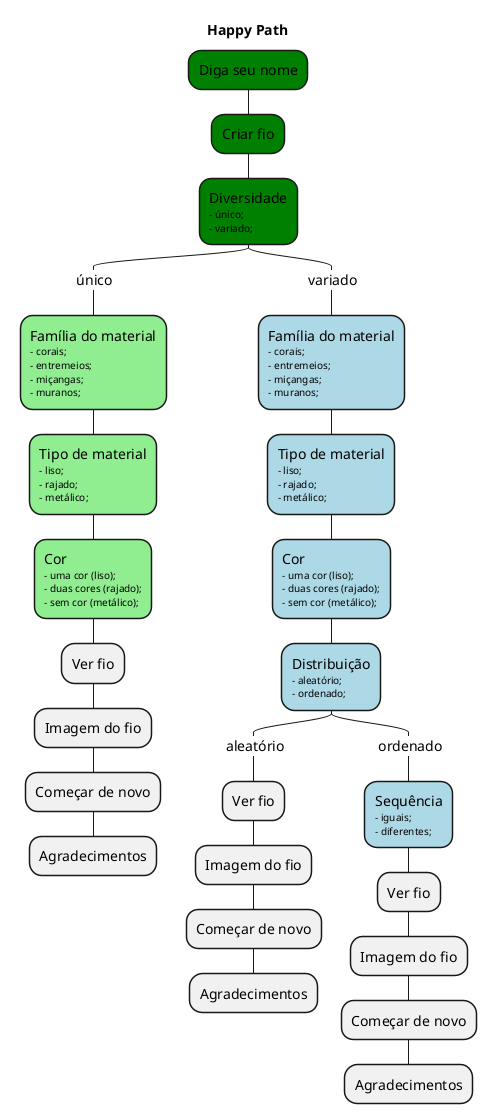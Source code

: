 @startmindmap
title Happy Path

top to bottom direction

*[#green] Diga seu nome
**[#green] Criar fio

***[#green] Diversidade\n<size: 10>- único;\n<size: 10>- variado;
****_ único
*****[#lightgreen] Família do material\n<size: 10>- corais;\n<size: 10>- entremeios;\n<size: 10>- miçangas;\n<size: 10>- muranos;
******[#lightgreen] Tipo de material\n<size: 10>- liso;\n<size: 10>- rajado;\n<size: 10>- metálico;
*******[#lightgreen] Cor\n<size: 10>- uma cor (liso);\n<size: 10>- duas cores (rajado);\n<size: 10>- sem cor (metálico);
******** Ver fio
********* Imagem do fio
********** Começar de novo
*********** Agradecimentos

****_ variado
*****[#lightblue] Família do material\n<size: 10>- corais;\n<size: 10>- entremeios;\n<size: 10>- miçangas;\n<size: 10>- muranos;
******[#lightblue] Tipo de material\n<size: 10>- liso;\n<size: 10>- rajado;\n<size: 10>- metálico;
*******[#lightblue] Cor\n<size: 10>- uma cor (liso);\n<size: 10>- duas cores (rajado);\n<size: 10>- sem cor (metálico);

********[#lightblue] Distribuição\n<size: 10>- aleatório;\n<size: 10>- ordenado;
*********_ aleatório
********** Ver fio
*********** Imagem do fio
************ Começar de novo
************* Agradecimentos
*********_ ordenado
**********[#lightblue] Sequência\n<size: 10>- iguais;\n<size: 10>- diferentes;
*********** Ver fio
************ Imagem do fio
************* Começar de novo
************** Agradecimentos
@endmindmap
